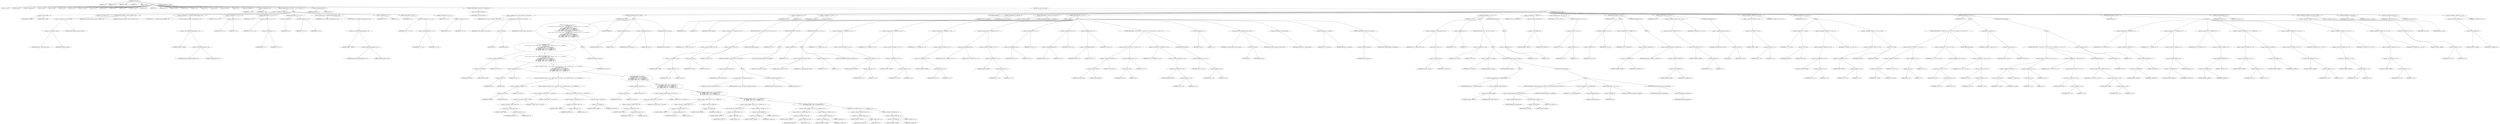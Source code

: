 digraph cache_insert {  
"1000125" [label = "(METHOD,cache_insert)" ]
"1000126" [label = "(PARAM,int a1)" ]
"1000127" [label = "(PARAM,void *cp)" ]
"1000128" [label = "(PARAM,time_t time1)" ]
"1000129" [label = "(PARAM,int a4)" ]
"1000130" [label = "(PARAM,__int16 a5)" ]
"1000131" [label = "(BLOCK,,)" ]
"1000132" [label = "(LOCAL,v7: __int16)" ]
"1000133" [label = "(LOCAL,result: int)" ]
"1000134" [label = "(LOCAL,v11: unsigned int)" ]
"1000135" [label = "(LOCAL,v12: bool)" ]
"1000136" [label = "(LOCAL,v13: bool)" ]
"1000137" [label = "(LOCAL,v14: int)" ]
"1000138" [label = "(LOCAL,v15: int)" ]
"1000139" [label = "(LOCAL,v16: __int16)" ]
"1000140" [label = "(LOCAL,v17: int)" ]
"1000141" [label = "(LOCAL,v18: int)" ]
"1000142" [label = "(LOCAL,v19: int)" ]
"1000143" [label = "(LOCAL,v20: int)" ]
"1000144" [label = "(LOCAL,v21: size_t)" ]
"1000145" [label = "(LOCAL,v22: int)" ]
"1000146" [label = "(LOCAL,v23: int)" ]
"1000147" [label = "(LOCAL,v24: int *)" ]
"1000148" [label = "(LOCAL,v25: char *)" ]
"1000149" [label = "(LOCAL,v26: int)" ]
"1000150" [label = "(LOCAL,v27: int)" ]
"1000151" [label = "(LOCAL,v28: int)" ]
"1000152" [label = "(LOCAL,v29: int)" ]
"1000153" [label = "(LOCAL,v30: _BYTE *)" ]
"1000154" [label = "(LOCAL,v31: int)" ]
"1000155" [label = "(LOCAL,v32: _DWORD [ 4 ])" ]
"1000156" [label = "(<operator>.assignment,v7 = a5)" ]
"1000157" [label = "(IDENTIFIER,v7,v7 = a5)" ]
"1000158" [label = "(IDENTIFIER,a5,v7 = a5)" ]
"1000159" [label = "(CONTROL_STRUCTURE,if ( (a5 & 0x980) != 0 ),if ( (a5 & 0x980) != 0 ))" ]
"1000160" [label = "(<operator>.notEquals,(a5 & 0x980) != 0)" ]
"1000161" [label = "(<operator>.and,a5 & 0x980)" ]
"1000162" [label = "(IDENTIFIER,a5,a5 & 0x980)" ]
"1000163" [label = "(LITERAL,0x980,a5 & 0x980)" ]
"1000164" [label = "(LITERAL,0,(a5 & 0x980) != 0)" ]
"1000165" [label = "(BLOCK,,)" ]
"1000166" [label = "(log_query,log_query((unsigned __int16)a5 | 0x10000, a1, cp))" ]
"1000167" [label = "(<operator>.or,(unsigned __int16)a5 | 0x10000)" ]
"1000168" [label = "(<operator>.cast,(unsigned __int16)a5)" ]
"1000169" [label = "(UNKNOWN,unsigned __int16,unsigned __int16)" ]
"1000170" [label = "(IDENTIFIER,a5,(unsigned __int16)a5)" ]
"1000171" [label = "(LITERAL,0x10000,(unsigned __int16)a5 | 0x10000)" ]
"1000172" [label = "(IDENTIFIER,a1,log_query((unsigned __int16)a5 | 0x10000, a1, cp))" ]
"1000173" [label = "(IDENTIFIER,cp,log_query((unsigned __int16)a5 | 0x10000, a1, cp))" ]
"1000174" [label = "(<operator>.assignment,v11 = *(_DWORD *)(dnsmasq_daemon + 252))" ]
"1000175" [label = "(IDENTIFIER,v11,v11 = *(_DWORD *)(dnsmasq_daemon + 252))" ]
"1000176" [label = "(<operator>.indirection,*(_DWORD *)(dnsmasq_daemon + 252))" ]
"1000177" [label = "(<operator>.cast,(_DWORD *)(dnsmasq_daemon + 252))" ]
"1000178" [label = "(UNKNOWN,_DWORD *,_DWORD *)" ]
"1000179" [label = "(<operator>.addition,dnsmasq_daemon + 252)" ]
"1000180" [label = "(IDENTIFIER,dnsmasq_daemon,dnsmasq_daemon + 252)" ]
"1000181" [label = "(LITERAL,252,dnsmasq_daemon + 252)" ]
"1000182" [label = "(<operator>.assignment,v12 = v11 != 0)" ]
"1000183" [label = "(IDENTIFIER,v12,v12 = v11 != 0)" ]
"1000184" [label = "(<operator>.notEquals,v11 != 0)" ]
"1000185" [label = "(IDENTIFIER,v11,v11 != 0)" ]
"1000186" [label = "(LITERAL,0,v11 != 0)" ]
"1000187" [label = "(CONTROL_STRUCTURE,if ( v11 ),if ( v11 ))" ]
"1000188" [label = "(IDENTIFIER,v11,if ( v11 ))" ]
"1000189" [label = "(<operator>.assignment,v12 = a4 > v11)" ]
"1000190" [label = "(IDENTIFIER,v12,v12 = a4 > v11)" ]
"1000191" [label = "(<operator>.greaterThan,a4 > v11)" ]
"1000192" [label = "(IDENTIFIER,a4,a4 > v11)" ]
"1000193" [label = "(IDENTIFIER,v11,a4 > v11)" ]
"1000194" [label = "(CONTROL_STRUCTURE,if ( !v12 ),if ( !v12 ))" ]
"1000195" [label = "(<operator>.logicalNot,!v12)" ]
"1000196" [label = "(IDENTIFIER,v12,!v12)" ]
"1000197" [label = "(<operator>.assignment,v11 = a4)" ]
"1000198" [label = "(IDENTIFIER,v11,v11 = a4)" ]
"1000199" [label = "(IDENTIFIER,a4,v11 = a4)" ]
"1000200" [label = "(<operator>.assignment,a4 = *(_DWORD *)(dnsmasq_daemon + 248))" ]
"1000201" [label = "(IDENTIFIER,a4,a4 = *(_DWORD *)(dnsmasq_daemon + 248))" ]
"1000202" [label = "(<operator>.indirection,*(_DWORD *)(dnsmasq_daemon + 248))" ]
"1000203" [label = "(<operator>.cast,(_DWORD *)(dnsmasq_daemon + 248))" ]
"1000204" [label = "(UNKNOWN,_DWORD *,_DWORD *)" ]
"1000205" [label = "(<operator>.addition,dnsmasq_daemon + 248)" ]
"1000206" [label = "(IDENTIFIER,dnsmasq_daemon,dnsmasq_daemon + 248)" ]
"1000207" [label = "(LITERAL,248,dnsmasq_daemon + 248)" ]
"1000208" [label = "(<operator>.assignment,v13 = 1)" ]
"1000209" [label = "(IDENTIFIER,v13,v13 = 1)" ]
"1000210" [label = "(LITERAL,1,v13 = 1)" ]
"1000211" [label = "(CONTROL_STRUCTURE,if ( a4 ),if ( a4 ))" ]
"1000212" [label = "(IDENTIFIER,a4,if ( a4 ))" ]
"1000213" [label = "(<operator>.assignment,v13 = v11 >= a4)" ]
"1000214" [label = "(IDENTIFIER,v13,v13 = v11 >= a4)" ]
"1000215" [label = "(<operator>.greaterEqualsThan,v11 >= a4)" ]
"1000216" [label = "(IDENTIFIER,v11,v11 >= a4)" ]
"1000217" [label = "(IDENTIFIER,a4,v11 >= a4)" ]
"1000218" [label = "(CONTROL_STRUCTURE,if ( v13 ),if ( v13 ))" ]
"1000219" [label = "(IDENTIFIER,v13,if ( v13 ))" ]
"1000220" [label = "(<operator>.assignment,a4 = v11)" ]
"1000221" [label = "(IDENTIFIER,a4,a4 = v11)" ]
"1000222" [label = "(IDENTIFIER,v11,a4 = v11)" ]
"1000223" [label = "(<operator>.assignment,result = 0)" ]
"1000224" [label = "(IDENTIFIER,result,result = 0)" ]
"1000225" [label = "(LITERAL,0,result = 0)" ]
"1000226" [label = "(CONTROL_STRUCTURE,if ( !insert_error ),if ( !insert_error ))" ]
"1000227" [label = "(<operator>.logicalNot,!insert_error)" ]
"1000228" [label = "(IDENTIFIER,insert_error,!insert_error)" ]
"1000229" [label = "(BLOCK,,)" ]
"1000230" [label = "(<operator>.assignment,result = cache_scan_free(a1, (int)cp, time1))" ]
"1000231" [label = "(IDENTIFIER,result,result = cache_scan_free(a1, (int)cp, time1))" ]
"1000232" [label = "(cache_scan_free,cache_scan_free(a1, (int)cp, time1))" ]
"1000233" [label = "(IDENTIFIER,a1,cache_scan_free(a1, (int)cp, time1))" ]
"1000234" [label = "(<operator>.cast,(int)cp)" ]
"1000235" [label = "(UNKNOWN,int,int)" ]
"1000236" [label = "(IDENTIFIER,cp,(int)cp)" ]
"1000237" [label = "(IDENTIFIER,time1,cache_scan_free(a1, (int)cp, time1))" ]
"1000238" [label = "(CONTROL_STRUCTURE,if ( result ),if ( result ))" ]
"1000239" [label = "(IDENTIFIER,result,if ( result ))" ]
"1000240" [label = "(BLOCK,,)" ]
"1000241" [label = "(CONTROL_STRUCTURE,if ( (a5 & 0x180) != 0\n        && (a5 & 8) != 0\n        && ((a5 & 0x80) != 0 && (*(_WORD *)(result + 36) & 0x80) != 0 && *(_DWORD *)(result + 12) == *(_DWORD *)cp\n         || (a5 & 0x100) != 0\n         && (*(_WORD *)(result + 36) & 0x100) != 0\n         && *(_DWORD *)(result + 12) == *(_DWORD *)cp\n         && *(_DWORD *)(result + 16) == *((_DWORD *)cp + 1)\n         && *(_DWORD *)(result + 20) == *((_DWORD *)cp + 2)\n         && *(_DWORD *)(result + 24) == *((_DWORD *)cp + 3)) ),if ( (a5 & 0x180) != 0\n        && (a5 & 8) != 0\n        && ((a5 & 0x80) != 0 && (*(_WORD *)(result + 36) & 0x80) != 0 && *(_DWORD *)(result + 12) == *(_DWORD *)cp\n         || (a5 & 0x100) != 0\n         && (*(_WORD *)(result + 36) & 0x100) != 0\n         && *(_DWORD *)(result + 12) == *(_DWORD *)cp\n         && *(_DWORD *)(result + 16) == *((_DWORD *)cp + 1)\n         && *(_DWORD *)(result + 20) == *((_DWORD *)cp + 2)\n         && *(_DWORD *)(result + 24) == *((_DWORD *)cp + 3)) ))" ]
"1000242" [label = "(<operator>.logicalAnd,(a5 & 0x180) != 0\n        && (a5 & 8) != 0\n        && ((a5 & 0x80) != 0 && (*(_WORD *)(result + 36) & 0x80) != 0 && *(_DWORD *)(result + 12) == *(_DWORD *)cp\n         || (a5 & 0x100) != 0\n         && (*(_WORD *)(result + 36) & 0x100) != 0\n         && *(_DWORD *)(result + 12) == *(_DWORD *)cp\n         && *(_DWORD *)(result + 16) == *((_DWORD *)cp + 1)\n         && *(_DWORD *)(result + 20) == *((_DWORD *)cp + 2)\n         && *(_DWORD *)(result + 24) == *((_DWORD *)cp + 3)))" ]
"1000243" [label = "(<operator>.notEquals,(a5 & 0x180) != 0)" ]
"1000244" [label = "(<operator>.and,a5 & 0x180)" ]
"1000245" [label = "(IDENTIFIER,a5,a5 & 0x180)" ]
"1000246" [label = "(LITERAL,0x180,a5 & 0x180)" ]
"1000247" [label = "(LITERAL,0,(a5 & 0x180) != 0)" ]
"1000248" [label = "(<operator>.logicalAnd,(a5 & 8) != 0\n        && ((a5 & 0x80) != 0 && (*(_WORD *)(result + 36) & 0x80) != 0 && *(_DWORD *)(result + 12) == *(_DWORD *)cp\n         || (a5 & 0x100) != 0\n         && (*(_WORD *)(result + 36) & 0x100) != 0\n         && *(_DWORD *)(result + 12) == *(_DWORD *)cp\n         && *(_DWORD *)(result + 16) == *((_DWORD *)cp + 1)\n         && *(_DWORD *)(result + 20) == *((_DWORD *)cp + 2)\n         && *(_DWORD *)(result + 24) == *((_DWORD *)cp + 3)))" ]
"1000249" [label = "(<operator>.notEquals,(a5 & 8) != 0)" ]
"1000250" [label = "(<operator>.and,a5 & 8)" ]
"1000251" [label = "(IDENTIFIER,a5,a5 & 8)" ]
"1000252" [label = "(LITERAL,8,a5 & 8)" ]
"1000253" [label = "(LITERAL,0,(a5 & 8) != 0)" ]
"1000254" [label = "(<operator>.logicalOr,(a5 & 0x80) != 0 && (*(_WORD *)(result + 36) & 0x80) != 0 && *(_DWORD *)(result + 12) == *(_DWORD *)cp\n         || (a5 & 0x100) != 0\n         && (*(_WORD *)(result + 36) & 0x100) != 0\n         && *(_DWORD *)(result + 12) == *(_DWORD *)cp\n         && *(_DWORD *)(result + 16) == *((_DWORD *)cp + 1)\n         && *(_DWORD *)(result + 20) == *((_DWORD *)cp + 2)\n         && *(_DWORD *)(result + 24) == *((_DWORD *)cp + 3))" ]
"1000255" [label = "(<operator>.logicalAnd,(a5 & 0x80) != 0 && (*(_WORD *)(result + 36) & 0x80) != 0 && *(_DWORD *)(result + 12) == *(_DWORD *)cp)" ]
"1000256" [label = "(<operator>.notEquals,(a5 & 0x80) != 0)" ]
"1000257" [label = "(<operator>.and,a5 & 0x80)" ]
"1000258" [label = "(IDENTIFIER,a5,a5 & 0x80)" ]
"1000259" [label = "(LITERAL,0x80,a5 & 0x80)" ]
"1000260" [label = "(LITERAL,0,(a5 & 0x80) != 0)" ]
"1000261" [label = "(<operator>.logicalAnd,(*(_WORD *)(result + 36) & 0x80) != 0 && *(_DWORD *)(result + 12) == *(_DWORD *)cp)" ]
"1000262" [label = "(<operator>.notEquals,(*(_WORD *)(result + 36) & 0x80) != 0)" ]
"1000263" [label = "(<operator>.and,*(_WORD *)(result + 36) & 0x80)" ]
"1000264" [label = "(<operator>.indirection,*(_WORD *)(result + 36))" ]
"1000265" [label = "(<operator>.cast,(_WORD *)(result + 36))" ]
"1000266" [label = "(UNKNOWN,_WORD *,_WORD *)" ]
"1000267" [label = "(<operator>.addition,result + 36)" ]
"1000268" [label = "(IDENTIFIER,result,result + 36)" ]
"1000269" [label = "(LITERAL,36,result + 36)" ]
"1000270" [label = "(LITERAL,0x80,*(_WORD *)(result + 36) & 0x80)" ]
"1000271" [label = "(LITERAL,0,(*(_WORD *)(result + 36) & 0x80) != 0)" ]
"1000272" [label = "(<operator>.equals,*(_DWORD *)(result + 12) == *(_DWORD *)cp)" ]
"1000273" [label = "(<operator>.indirection,*(_DWORD *)(result + 12))" ]
"1000274" [label = "(<operator>.cast,(_DWORD *)(result + 12))" ]
"1000275" [label = "(UNKNOWN,_DWORD *,_DWORD *)" ]
"1000276" [label = "(<operator>.addition,result + 12)" ]
"1000277" [label = "(IDENTIFIER,result,result + 12)" ]
"1000278" [label = "(LITERAL,12,result + 12)" ]
"1000279" [label = "(<operator>.indirection,*(_DWORD *)cp)" ]
"1000280" [label = "(<operator>.cast,(_DWORD *)cp)" ]
"1000281" [label = "(UNKNOWN,_DWORD *,_DWORD *)" ]
"1000282" [label = "(IDENTIFIER,cp,(_DWORD *)cp)" ]
"1000283" [label = "(<operator>.logicalAnd,(a5 & 0x100) != 0\n         && (*(_WORD *)(result + 36) & 0x100) != 0\n         && *(_DWORD *)(result + 12) == *(_DWORD *)cp\n         && *(_DWORD *)(result + 16) == *((_DWORD *)cp + 1)\n         && *(_DWORD *)(result + 20) == *((_DWORD *)cp + 2)\n         && *(_DWORD *)(result + 24) == *((_DWORD *)cp + 3))" ]
"1000284" [label = "(<operator>.notEquals,(a5 & 0x100) != 0)" ]
"1000285" [label = "(<operator>.and,a5 & 0x100)" ]
"1000286" [label = "(IDENTIFIER,a5,a5 & 0x100)" ]
"1000287" [label = "(LITERAL,0x100,a5 & 0x100)" ]
"1000288" [label = "(LITERAL,0,(a5 & 0x100) != 0)" ]
"1000289" [label = "(<operator>.logicalAnd,(*(_WORD *)(result + 36) & 0x100) != 0\n         && *(_DWORD *)(result + 12) == *(_DWORD *)cp\n         && *(_DWORD *)(result + 16) == *((_DWORD *)cp + 1)\n         && *(_DWORD *)(result + 20) == *((_DWORD *)cp + 2)\n         && *(_DWORD *)(result + 24) == *((_DWORD *)cp + 3))" ]
"1000290" [label = "(<operator>.notEquals,(*(_WORD *)(result + 36) & 0x100) != 0)" ]
"1000291" [label = "(<operator>.and,*(_WORD *)(result + 36) & 0x100)" ]
"1000292" [label = "(<operator>.indirection,*(_WORD *)(result + 36))" ]
"1000293" [label = "(<operator>.cast,(_WORD *)(result + 36))" ]
"1000294" [label = "(UNKNOWN,_WORD *,_WORD *)" ]
"1000295" [label = "(<operator>.addition,result + 36)" ]
"1000296" [label = "(IDENTIFIER,result,result + 36)" ]
"1000297" [label = "(LITERAL,36,result + 36)" ]
"1000298" [label = "(LITERAL,0x100,*(_WORD *)(result + 36) & 0x100)" ]
"1000299" [label = "(LITERAL,0,(*(_WORD *)(result + 36) & 0x100) != 0)" ]
"1000300" [label = "(<operator>.logicalAnd,*(_DWORD *)(result + 12) == *(_DWORD *)cp\n         && *(_DWORD *)(result + 16) == *((_DWORD *)cp + 1)\n         && *(_DWORD *)(result + 20) == *((_DWORD *)cp + 2)\n         && *(_DWORD *)(result + 24) == *((_DWORD *)cp + 3))" ]
"1000301" [label = "(<operator>.equals,*(_DWORD *)(result + 12) == *(_DWORD *)cp)" ]
"1000302" [label = "(<operator>.indirection,*(_DWORD *)(result + 12))" ]
"1000303" [label = "(<operator>.cast,(_DWORD *)(result + 12))" ]
"1000304" [label = "(UNKNOWN,_DWORD *,_DWORD *)" ]
"1000305" [label = "(<operator>.addition,result + 12)" ]
"1000306" [label = "(IDENTIFIER,result,result + 12)" ]
"1000307" [label = "(LITERAL,12,result + 12)" ]
"1000308" [label = "(<operator>.indirection,*(_DWORD *)cp)" ]
"1000309" [label = "(<operator>.cast,(_DWORD *)cp)" ]
"1000310" [label = "(UNKNOWN,_DWORD *,_DWORD *)" ]
"1000311" [label = "(IDENTIFIER,cp,(_DWORD *)cp)" ]
"1000312" [label = "(<operator>.logicalAnd,*(_DWORD *)(result + 16) == *((_DWORD *)cp + 1)\n         && *(_DWORD *)(result + 20) == *((_DWORD *)cp + 2)\n         && *(_DWORD *)(result + 24) == *((_DWORD *)cp + 3))" ]
"1000313" [label = "(<operator>.equals,*(_DWORD *)(result + 16) == *((_DWORD *)cp + 1))" ]
"1000314" [label = "(<operator>.indirection,*(_DWORD *)(result + 16))" ]
"1000315" [label = "(<operator>.cast,(_DWORD *)(result + 16))" ]
"1000316" [label = "(UNKNOWN,_DWORD *,_DWORD *)" ]
"1000317" [label = "(<operator>.addition,result + 16)" ]
"1000318" [label = "(IDENTIFIER,result,result + 16)" ]
"1000319" [label = "(LITERAL,16,result + 16)" ]
"1000320" [label = "(<operator>.indirection,*((_DWORD *)cp + 1))" ]
"1000321" [label = "(<operator>.addition,(_DWORD *)cp + 1)" ]
"1000322" [label = "(<operator>.cast,(_DWORD *)cp)" ]
"1000323" [label = "(UNKNOWN,_DWORD *,_DWORD *)" ]
"1000324" [label = "(IDENTIFIER,cp,(_DWORD *)cp)" ]
"1000325" [label = "(LITERAL,1,(_DWORD *)cp + 1)" ]
"1000326" [label = "(<operator>.logicalAnd,*(_DWORD *)(result + 20) == *((_DWORD *)cp + 2)\n         && *(_DWORD *)(result + 24) == *((_DWORD *)cp + 3))" ]
"1000327" [label = "(<operator>.equals,*(_DWORD *)(result + 20) == *((_DWORD *)cp + 2))" ]
"1000328" [label = "(<operator>.indirection,*(_DWORD *)(result + 20))" ]
"1000329" [label = "(<operator>.cast,(_DWORD *)(result + 20))" ]
"1000330" [label = "(UNKNOWN,_DWORD *,_DWORD *)" ]
"1000331" [label = "(<operator>.addition,result + 20)" ]
"1000332" [label = "(IDENTIFIER,result,result + 20)" ]
"1000333" [label = "(LITERAL,20,result + 20)" ]
"1000334" [label = "(<operator>.indirection,*((_DWORD *)cp + 2))" ]
"1000335" [label = "(<operator>.addition,(_DWORD *)cp + 2)" ]
"1000336" [label = "(<operator>.cast,(_DWORD *)cp)" ]
"1000337" [label = "(UNKNOWN,_DWORD *,_DWORD *)" ]
"1000338" [label = "(IDENTIFIER,cp,(_DWORD *)cp)" ]
"1000339" [label = "(LITERAL,2,(_DWORD *)cp + 2)" ]
"1000340" [label = "(<operator>.equals,*(_DWORD *)(result + 24) == *((_DWORD *)cp + 3))" ]
"1000341" [label = "(<operator>.indirection,*(_DWORD *)(result + 24))" ]
"1000342" [label = "(<operator>.cast,(_DWORD *)(result + 24))" ]
"1000343" [label = "(UNKNOWN,_DWORD *,_DWORD *)" ]
"1000344" [label = "(<operator>.addition,result + 24)" ]
"1000345" [label = "(IDENTIFIER,result,result + 24)" ]
"1000346" [label = "(LITERAL,24,result + 24)" ]
"1000347" [label = "(<operator>.indirection,*((_DWORD *)cp + 3))" ]
"1000348" [label = "(<operator>.addition,(_DWORD *)cp + 3)" ]
"1000349" [label = "(<operator>.cast,(_DWORD *)cp)" ]
"1000350" [label = "(UNKNOWN,_DWORD *,_DWORD *)" ]
"1000351" [label = "(IDENTIFIER,cp,(_DWORD *)cp)" ]
"1000352" [label = "(LITERAL,3,(_DWORD *)cp + 3)" ]
"1000353" [label = "(BLOCK,,)" ]
"1000354" [label = "(RETURN,return result;,return result;)" ]
"1000355" [label = "(IDENTIFIER,result,return result;)" ]
"1000356" [label = "(JUMP_TARGET,LABEL_12)" ]
"1000357" [label = "(<operator>.assignment,result = 0)" ]
"1000358" [label = "(IDENTIFIER,result,result = 0)" ]
"1000359" [label = "(LITERAL,0,result = 0)" ]
"1000360" [label = "(<operator>.assignment,insert_error = 1)" ]
"1000361" [label = "(IDENTIFIER,insert_error,insert_error = 1)" ]
"1000362" [label = "(LITERAL,1,insert_error = 1)" ]
"1000363" [label = "(RETURN,return result;,return result;)" ]
"1000364" [label = "(IDENTIFIER,result,return result;)" ]
"1000365" [label = "(<operator>.assignment,v14 = 0)" ]
"1000366" [label = "(IDENTIFIER,v14,v14 = 0)" ]
"1000367" [label = "(LITERAL,0,v14 = 0)" ]
"1000368" [label = "(<operator>.assignment,v31 = a5 & 4)" ]
"1000369" [label = "(IDENTIFIER,v31,v31 = a5 & 4)" ]
"1000370" [label = "(<operator>.and,a5 & 4)" ]
"1000371" [label = "(IDENTIFIER,a5,a5 & 4)" ]
"1000372" [label = "(LITERAL,4,a5 & 4)" ]
"1000373" [label = "(JUMP_TARGET,LABEL_24)" ]
"1000374" [label = "(<operator>.assignment,v15 = cache_tail)" ]
"1000375" [label = "(IDENTIFIER,v15,v15 = cache_tail)" ]
"1000376" [label = "(IDENTIFIER,cache_tail,v15 = cache_tail)" ]
"1000377" [label = "(CONTROL_STRUCTURE,if ( !cache_tail ),if ( !cache_tail ))" ]
"1000378" [label = "(<operator>.logicalNot,!cache_tail)" ]
"1000379" [label = "(IDENTIFIER,cache_tail,!cache_tail)" ]
"1000380" [label = "(CONTROL_STRUCTURE,goto LABEL_12;,goto LABEL_12;)" ]
"1000381" [label = "(CONTROL_STRUCTURE,while ( 1 ),while ( 1 ))" ]
"1000382" [label = "(LITERAL,1,while ( 1 ))" ]
"1000383" [label = "(BLOCK,,)" ]
"1000384" [label = "(<operator>.assignment,v16 = *(_WORD *)(v15 + 36))" ]
"1000385" [label = "(IDENTIFIER,v16,v16 = *(_WORD *)(v15 + 36))" ]
"1000386" [label = "(<operator>.indirection,*(_WORD *)(v15 + 36))" ]
"1000387" [label = "(<operator>.cast,(_WORD *)(v15 + 36))" ]
"1000388" [label = "(UNKNOWN,_WORD *,_WORD *)" ]
"1000389" [label = "(<operator>.addition,v15 + 36)" ]
"1000390" [label = "(IDENTIFIER,v15,v15 + 36)" ]
"1000391" [label = "(LITERAL,36,v15 + 36)" ]
"1000392" [label = "(CONTROL_STRUCTURE,if ( (v16 & 0xC) == 0 ),if ( (v16 & 0xC) == 0 ))" ]
"1000393" [label = "(<operator>.equals,(v16 & 0xC) == 0)" ]
"1000394" [label = "(<operator>.and,v16 & 0xC)" ]
"1000395" [label = "(IDENTIFIER,v16,v16 & 0xC)" ]
"1000396" [label = "(LITERAL,0xC,v16 & 0xC)" ]
"1000397" [label = "(LITERAL,0,(v16 & 0xC) == 0)" ]
"1000398" [label = "(CONTROL_STRUCTURE,break;,break;)" ]
"1000399" [label = "(CONTROL_STRUCTURE,if ( v14 ),if ( v14 ))" ]
"1000400" [label = "(IDENTIFIER,v14,if ( v14 ))" ]
"1000401" [label = "(BLOCK,,)" ]
"1000402" [label = "(CONTROL_STRUCTURE,if ( !warned_11054 ),if ( !warned_11054 ))" ]
"1000403" [label = "(<operator>.logicalNot,!warned_11054)" ]
"1000404" [label = "(IDENTIFIER,warned_11054,!warned_11054)" ]
"1000405" [label = "(BLOCK,,)" ]
"1000406" [label = "(my_syslog,my_syslog(3, \"Internal error in cache.\"))" ]
"1000407" [label = "(LITERAL,3,my_syslog(3, \"Internal error in cache.\"))" ]
"1000408" [label = "(LITERAL,\"Internal error in cache.\",my_syslog(3, \"Internal error in cache.\"))" ]
"1000409" [label = "(<operator>.assignment,warned_11054 = 1)" ]
"1000410" [label = "(IDENTIFIER,warned_11054,warned_11054 = 1)" ]
"1000411" [label = "(LITERAL,1,warned_11054 = 1)" ]
"1000412" [label = "(CONTROL_STRUCTURE,goto LABEL_12;,goto LABEL_12;)" ]
"1000413" [label = "(CONTROL_STRUCTURE,if ( !v31 ),if ( !v31 ))" ]
"1000414" [label = "(<operator>.logicalNot,!v31)" ]
"1000415" [label = "(IDENTIFIER,v31,!v31)" ]
"1000416" [label = "(BLOCK,,)" ]
"1000417" [label = "(cache_scan_free,cache_scan_free(0, 0, time1))" ]
"1000418" [label = "(LITERAL,0,cache_scan_free(0, 0, time1))" ]
"1000419" [label = "(LITERAL,0,cache_scan_free(0, 0, time1))" ]
"1000420" [label = "(IDENTIFIER,time1,cache_scan_free(0, 0, time1))" ]
"1000421" [label = "(<operator>.assignment,v31 = 1)" ]
"1000422" [label = "(IDENTIFIER,v31,v31 = 1)" ]
"1000423" [label = "(LITERAL,1,v31 = 1)" ]
"1000424" [label = "(CONTROL_STRUCTURE,goto LABEL_24;,goto LABEL_24;)" ]
"1000425" [label = "(<operator>.assignment,v17 = *(_DWORD *)(v15 + 16))" ]
"1000426" [label = "(IDENTIFIER,v17,v17 = *(_DWORD *)(v15 + 16))" ]
"1000427" [label = "(<operator>.indirection,*(_DWORD *)(v15 + 16))" ]
"1000428" [label = "(<operator>.cast,(_DWORD *)(v15 + 16))" ]
"1000429" [label = "(UNKNOWN,_DWORD *,_DWORD *)" ]
"1000430" [label = "(<operator>.addition,v15 + 16)" ]
"1000431" [label = "(IDENTIFIER,v15,v15 + 16)" ]
"1000432" [label = "(LITERAL,16,v15 + 16)" ]
"1000433" [label = "(<operator>.assignment,v18 = *(_DWORD *)(v15 + 20))" ]
"1000434" [label = "(IDENTIFIER,v18,v18 = *(_DWORD *)(v15 + 20))" ]
"1000435" [label = "(<operator>.indirection,*(_DWORD *)(v15 + 20))" ]
"1000436" [label = "(<operator>.cast,(_DWORD *)(v15 + 20))" ]
"1000437" [label = "(UNKNOWN,_DWORD *,_DWORD *)" ]
"1000438" [label = "(<operator>.addition,v15 + 20)" ]
"1000439" [label = "(IDENTIFIER,v15,v15 + 20)" ]
"1000440" [label = "(LITERAL,20,v15 + 20)" ]
"1000441" [label = "(<operator>.assignment,v19 = *(_DWORD *)(v15 + 24))" ]
"1000442" [label = "(IDENTIFIER,v19,v19 = *(_DWORD *)(v15 + 24))" ]
"1000443" [label = "(<operator>.indirection,*(_DWORD *)(v15 + 24))" ]
"1000444" [label = "(<operator>.cast,(_DWORD *)(v15 + 24))" ]
"1000445" [label = "(UNKNOWN,_DWORD *,_DWORD *)" ]
"1000446" [label = "(<operator>.addition,v15 + 24)" ]
"1000447" [label = "(IDENTIFIER,v15,v15 + 24)" ]
"1000448" [label = "(LITERAL,24,v15 + 24)" ]
"1000449" [label = "(<operator>.assignment,v32[0] = *(_DWORD *)(v15 + 12))" ]
"1000450" [label = "(<operator>.indirectIndexAccess,v32[0])" ]
"1000451" [label = "(IDENTIFIER,v32,v32[0] = *(_DWORD *)(v15 + 12))" ]
"1000452" [label = "(LITERAL,0,v32[0] = *(_DWORD *)(v15 + 12))" ]
"1000453" [label = "(<operator>.indirection,*(_DWORD *)(v15 + 12))" ]
"1000454" [label = "(<operator>.cast,(_DWORD *)(v15 + 12))" ]
"1000455" [label = "(UNKNOWN,_DWORD *,_DWORD *)" ]
"1000456" [label = "(<operator>.addition,v15 + 12)" ]
"1000457" [label = "(IDENTIFIER,v15,v15 + 12)" ]
"1000458" [label = "(LITERAL,12,v15 + 12)" ]
"1000459" [label = "(<operator>.assignment,v32[1] = v17)" ]
"1000460" [label = "(<operator>.indirectIndexAccess,v32[1])" ]
"1000461" [label = "(IDENTIFIER,v32,v32[1] = v17)" ]
"1000462" [label = "(LITERAL,1,v32[1] = v17)" ]
"1000463" [label = "(IDENTIFIER,v17,v32[1] = v17)" ]
"1000464" [label = "(<operator>.assignment,v32[2] = v18)" ]
"1000465" [label = "(<operator>.indirectIndexAccess,v32[2])" ]
"1000466" [label = "(IDENTIFIER,v32,v32[2] = v18)" ]
"1000467" [label = "(LITERAL,2,v32[2] = v18)" ]
"1000468" [label = "(IDENTIFIER,v18,v32[2] = v18)" ]
"1000469" [label = "(<operator>.assignment,v32[3] = v19)" ]
"1000470" [label = "(<operator>.indirectIndexAccess,v32[3])" ]
"1000471" [label = "(IDENTIFIER,v32,v32[3] = v19)" ]
"1000472" [label = "(LITERAL,3,v32[3] = v19)" ]
"1000473" [label = "(IDENTIFIER,v19,v32[3] = v19)" ]
"1000474" [label = "(CONTROL_STRUCTURE,if ( (v16 & 0x200) != 0 || (v16 & 2) != 0 ),if ( (v16 & 0x200) != 0 || (v16 & 2) != 0 ))" ]
"1000475" [label = "(<operator>.logicalOr,(v16 & 0x200) != 0 || (v16 & 2) != 0)" ]
"1000476" [label = "(<operator>.notEquals,(v16 & 0x200) != 0)" ]
"1000477" [label = "(<operator>.and,v16 & 0x200)" ]
"1000478" [label = "(IDENTIFIER,v16,v16 & 0x200)" ]
"1000479" [label = "(LITERAL,0x200,v16 & 0x200)" ]
"1000480" [label = "(LITERAL,0,(v16 & 0x200) != 0)" ]
"1000481" [label = "(<operator>.notEquals,(v16 & 2) != 0)" ]
"1000482" [label = "(<operator>.and,v16 & 2)" ]
"1000483" [label = "(IDENTIFIER,v16,v16 & 2)" ]
"1000484" [label = "(LITERAL,2,v16 & 2)" ]
"1000485" [label = "(LITERAL,0,(v16 & 2) != 0)" ]
"1000486" [label = "(<operator>.assignment,v20 = *(_DWORD *)(v15 + 40))" ]
"1000487" [label = "(IDENTIFIER,v20,v20 = *(_DWORD *)(v15 + 40))" ]
"1000488" [label = "(<operator>.indirection,*(_DWORD *)(v15 + 40))" ]
"1000489" [label = "(<operator>.cast,(_DWORD *)(v15 + 40))" ]
"1000490" [label = "(UNKNOWN,_DWORD *,_DWORD *)" ]
"1000491" [label = "(<operator>.addition,v15 + 40)" ]
"1000492" [label = "(IDENTIFIER,v15,v15 + 40)" ]
"1000493" [label = "(LITERAL,40,v15 + 40)" ]
"1000494" [label = "(CONTROL_STRUCTURE,else,else)" ]
"1000495" [label = "(<operator>.assignment,v20 = v15 + 40)" ]
"1000496" [label = "(IDENTIFIER,v20,v20 = v15 + 40)" ]
"1000497" [label = "(<operator>.addition,v15 + 40)" ]
"1000498" [label = "(IDENTIFIER,v15,v15 + 40)" ]
"1000499" [label = "(LITERAL,40,v15 + 40)" ]
"1000500" [label = "(<operator>.assignment,v14 = 1)" ]
"1000501" [label = "(IDENTIFIER,v14,v14 = 1)" ]
"1000502" [label = "(LITERAL,1,v14 = 1)" ]
"1000503" [label = "(cache_scan_free,cache_scan_free(v20, (int)v32, time1))" ]
"1000504" [label = "(IDENTIFIER,v20,cache_scan_free(v20, (int)v32, time1))" ]
"1000505" [label = "(<operator>.cast,(int)v32)" ]
"1000506" [label = "(UNKNOWN,int,int)" ]
"1000507" [label = "(IDENTIFIER,v32,(int)v32)" ]
"1000508" [label = "(IDENTIFIER,time1,cache_scan_free(v20, (int)v32, time1))" ]
"1000509" [label = "(<operator>.preIncrement,++cache_live_freed)" ]
"1000510" [label = "(IDENTIFIER,cache_live_freed,++cache_live_freed)" ]
"1000511" [label = "(<operator>.assignment,v15 = cache_tail)" ]
"1000512" [label = "(IDENTIFIER,v15,v15 = cache_tail)" ]
"1000513" [label = "(IDENTIFIER,cache_tail,v15 = cache_tail)" ]
"1000514" [label = "(CONTROL_STRUCTURE,if ( !cache_tail ),if ( !cache_tail ))" ]
"1000515" [label = "(<operator>.logicalNot,!cache_tail)" ]
"1000516" [label = "(IDENTIFIER,cache_tail,!cache_tail)" ]
"1000517" [label = "(CONTROL_STRUCTURE,goto LABEL_12;,goto LABEL_12;)" ]
"1000518" [label = "(CONTROL_STRUCTURE,if ( a1 ),if ( a1 ))" ]
"1000519" [label = "(IDENTIFIER,a1,if ( a1 ))" ]
"1000520" [label = "(BLOCK,,)" ]
"1000521" [label = "(<operator>.assignment,v21 = strlen((const char *)a1))" ]
"1000522" [label = "(IDENTIFIER,v21,v21 = strlen((const char *)a1))" ]
"1000523" [label = "(strlen,strlen((const char *)a1))" ]
"1000524" [label = "(<operator>.cast,(const char *)a1)" ]
"1000525" [label = "(UNKNOWN,const char *,const char *)" ]
"1000526" [label = "(IDENTIFIER,a1,(const char *)a1)" ]
"1000527" [label = "(<operator>.assignment,v22 = 0)" ]
"1000528" [label = "(IDENTIFIER,v22,v22 = 0)" ]
"1000529" [label = "(LITERAL,0,v22 = 0)" ]
"1000530" [label = "(CONTROL_STRUCTURE,if ( v21 > 0x31 ),if ( v21 > 0x31 ))" ]
"1000531" [label = "(<operator>.greaterThan,v21 > 0x31)" ]
"1000532" [label = "(IDENTIFIER,v21,v21 > 0x31)" ]
"1000533" [label = "(LITERAL,0x31,v21 > 0x31)" ]
"1000534" [label = "(BLOCK,,)" ]
"1000535" [label = "(<operator>.assignment,v22 = big_free)" ]
"1000536" [label = "(IDENTIFIER,v22,v22 = big_free)" ]
"1000537" [label = "(IDENTIFIER,big_free,v22 = big_free)" ]
"1000538" [label = "(CONTROL_STRUCTURE,if ( big_free ),if ( big_free ))" ]
"1000539" [label = "(IDENTIFIER,big_free,if ( big_free ))" ]
"1000540" [label = "(BLOCK,,)" ]
"1000541" [label = "(<operator>.assignment,big_free = *(_DWORD *)big_free)" ]
"1000542" [label = "(IDENTIFIER,big_free,big_free = *(_DWORD *)big_free)" ]
"1000543" [label = "(<operator>.indirection,*(_DWORD *)big_free)" ]
"1000544" [label = "(<operator>.cast,(_DWORD *)big_free)" ]
"1000545" [label = "(UNKNOWN,_DWORD *,_DWORD *)" ]
"1000546" [label = "(IDENTIFIER,big_free,(_DWORD *)big_free)" ]
"1000547" [label = "(CONTROL_STRUCTURE,else,else)" ]
"1000548" [label = "(BLOCK,,)" ]
"1000549" [label = "(CONTROL_STRUCTURE,if ( !bignames_left && (a5 & 0x5000) == 0 ),if ( !bignames_left && (a5 & 0x5000) == 0 ))" ]
"1000550" [label = "(<operator>.logicalAnd,!bignames_left && (a5 & 0x5000) == 0)" ]
"1000551" [label = "(<operator>.logicalNot,!bignames_left)" ]
"1000552" [label = "(IDENTIFIER,bignames_left,!bignames_left)" ]
"1000553" [label = "(<operator>.equals,(a5 & 0x5000) == 0)" ]
"1000554" [label = "(<operator>.and,a5 & 0x5000)" ]
"1000555" [label = "(IDENTIFIER,a5,a5 & 0x5000)" ]
"1000556" [label = "(LITERAL,0x5000,a5 & 0x5000)" ]
"1000557" [label = "(LITERAL,0,(a5 & 0x5000) == 0)" ]
"1000558" [label = "(CONTROL_STRUCTURE,goto LABEL_12;,goto LABEL_12;)" ]
"1000559" [label = "(<operator>.assignment,v22 = whine_malloc(1028))" ]
"1000560" [label = "(IDENTIFIER,v22,v22 = whine_malloc(1028))" ]
"1000561" [label = "(whine_malloc,whine_malloc(1028))" ]
"1000562" [label = "(LITERAL,1028,whine_malloc(1028))" ]
"1000563" [label = "(CONTROL_STRUCTURE,if ( !v22 ),if ( !v22 ))" ]
"1000564" [label = "(<operator>.logicalNot,!v22)" ]
"1000565" [label = "(IDENTIFIER,v22,!v22)" ]
"1000566" [label = "(CONTROL_STRUCTURE,goto LABEL_12;,goto LABEL_12;)" ]
"1000567" [label = "(CONTROL_STRUCTURE,if ( bignames_left ),if ( bignames_left ))" ]
"1000568" [label = "(IDENTIFIER,bignames_left,if ( bignames_left ))" ]
"1000569" [label = "(<operator>.preDecrement,--bignames_left)" ]
"1000570" [label = "(IDENTIFIER,bignames_left,--bignames_left)" ]
"1000571" [label = "(CONTROL_STRUCTURE,else,else)" ]
"1000572" [label = "(BLOCK,,)" ]
"1000573" [label = "(<operator>.assignment,v22 = 0)" ]
"1000574" [label = "(IDENTIFIER,v22,v22 = 0)" ]
"1000575" [label = "(LITERAL,0,v22 = 0)" ]
"1000576" [label = "(<operator>.assignment,v23 = *(_DWORD *)v15)" ]
"1000577" [label = "(IDENTIFIER,v23,v23 = *(_DWORD *)v15)" ]
"1000578" [label = "(<operator>.indirection,*(_DWORD *)v15)" ]
"1000579" [label = "(<operator>.cast,(_DWORD *)v15)" ]
"1000580" [label = "(UNKNOWN,_DWORD *,_DWORD *)" ]
"1000581" [label = "(IDENTIFIER,v15,(_DWORD *)v15)" ]
"1000582" [label = "(<operator>.assignment,v24 = *(int **)(v15 + 4))" ]
"1000583" [label = "(IDENTIFIER,v24,v24 = *(int **)(v15 + 4))" ]
"1000584" [label = "(<operator>.indirection,*(int **)(v15 + 4))" ]
"1000585" [label = "(<operator>.cast,(int **)(v15 + 4))" ]
"1000586" [label = "(UNKNOWN,int **,int **)" ]
"1000587" [label = "(<operator>.addition,v15 + 4)" ]
"1000588" [label = "(IDENTIFIER,v15,v15 + 4)" ]
"1000589" [label = "(LITERAL,4,v15 + 4)" ]
"1000590" [label = "(CONTROL_STRUCTURE,if ( v24 ),if ( v24 ))" ]
"1000591" [label = "(IDENTIFIER,v24,if ( v24 ))" ]
"1000592" [label = "(BLOCK,,)" ]
"1000593" [label = "(<operator>.assignment,*v24 = v23)" ]
"1000594" [label = "(<operator>.indirection,*v24)" ]
"1000595" [label = "(IDENTIFIER,v24,*v24 = v23)" ]
"1000596" [label = "(IDENTIFIER,v23,*v24 = v23)" ]
"1000597" [label = "(<operator>.assignment,v23 = *(_DWORD *)v15)" ]
"1000598" [label = "(IDENTIFIER,v23,v23 = *(_DWORD *)v15)" ]
"1000599" [label = "(<operator>.indirection,*(_DWORD *)v15)" ]
"1000600" [label = "(<operator>.cast,(_DWORD *)v15)" ]
"1000601" [label = "(UNKNOWN,_DWORD *,_DWORD *)" ]
"1000602" [label = "(IDENTIFIER,v15,(_DWORD *)v15)" ]
"1000603" [label = "(CONTROL_STRUCTURE,else,else)" ]
"1000604" [label = "(BLOCK,,)" ]
"1000605" [label = "(<operator>.assignment,cache_head = *(_DWORD *)v15)" ]
"1000606" [label = "(IDENTIFIER,cache_head,cache_head = *(_DWORD *)v15)" ]
"1000607" [label = "(<operator>.indirection,*(_DWORD *)v15)" ]
"1000608" [label = "(<operator>.cast,(_DWORD *)v15)" ]
"1000609" [label = "(UNKNOWN,_DWORD *,_DWORD *)" ]
"1000610" [label = "(IDENTIFIER,v15,(_DWORD *)v15)" ]
"1000611" [label = "(CONTROL_STRUCTURE,if ( v23 ),if ( v23 ))" ]
"1000612" [label = "(IDENTIFIER,v23,if ( v23 ))" ]
"1000613" [label = "(<operator>.assignment,*(_DWORD *)(v23 + 4) = v24)" ]
"1000614" [label = "(<operator>.indirection,*(_DWORD *)(v23 + 4))" ]
"1000615" [label = "(<operator>.cast,(_DWORD *)(v23 + 4))" ]
"1000616" [label = "(UNKNOWN,_DWORD *,_DWORD *)" ]
"1000617" [label = "(<operator>.addition,v23 + 4)" ]
"1000618" [label = "(IDENTIFIER,v23,v23 + 4)" ]
"1000619" [label = "(LITERAL,4,v23 + 4)" ]
"1000620" [label = "(IDENTIFIER,v24,*(_DWORD *)(v23 + 4) = v24)" ]
"1000621" [label = "(CONTROL_STRUCTURE,else,else)" ]
"1000622" [label = "(<operator>.assignment,cache_tail = (int)v24)" ]
"1000623" [label = "(IDENTIFIER,cache_tail,cache_tail = (int)v24)" ]
"1000624" [label = "(<operator>.cast,(int)v24)" ]
"1000625" [label = "(UNKNOWN,int,int)" ]
"1000626" [label = "(IDENTIFIER,v24,(int)v24)" ]
"1000627" [label = "(<operator>.assignment,*(_WORD *)(v15 + 36) = a5)" ]
"1000628" [label = "(<operator>.indirection,*(_WORD *)(v15 + 36))" ]
"1000629" [label = "(<operator>.cast,(_WORD *)(v15 + 36))" ]
"1000630" [label = "(UNKNOWN,_WORD *,_WORD *)" ]
"1000631" [label = "(<operator>.addition,v15 + 36)" ]
"1000632" [label = "(IDENTIFIER,v15,v15 + 36)" ]
"1000633" [label = "(LITERAL,36,v15 + 36)" ]
"1000634" [label = "(IDENTIFIER,a5,*(_WORD *)(v15 + 36) = a5)" ]
"1000635" [label = "(CONTROL_STRUCTURE,if ( v22 ),if ( v22 ))" ]
"1000636" [label = "(IDENTIFIER,v22,if ( v22 ))" ]
"1000637" [label = "(BLOCK,,)" ]
"1000638" [label = "(<operator>.assignment,v7 = a5 | 0x200)" ]
"1000639" [label = "(IDENTIFIER,v7,v7 = a5 | 0x200)" ]
"1000640" [label = "(<operator>.or,a5 | 0x200)" ]
"1000641" [label = "(IDENTIFIER,a5,a5 | 0x200)" ]
"1000642" [label = "(LITERAL,0x200,a5 | 0x200)" ]
"1000643" [label = "(<operator>.assignment,*(_DWORD *)(v15 + 40) = v22)" ]
"1000644" [label = "(<operator>.indirection,*(_DWORD *)(v15 + 40))" ]
"1000645" [label = "(<operator>.cast,(_DWORD *)(v15 + 40))" ]
"1000646" [label = "(UNKNOWN,_DWORD *,_DWORD *)" ]
"1000647" [label = "(<operator>.addition,v15 + 40)" ]
"1000648" [label = "(IDENTIFIER,v15,v15 + 40)" ]
"1000649" [label = "(LITERAL,40,v15 + 40)" ]
"1000650" [label = "(IDENTIFIER,v22,*(_DWORD *)(v15 + 40) = v22)" ]
"1000651" [label = "(<operator>.assignment,*(_WORD *)(v15 + 36) = a5 | 0x200)" ]
"1000652" [label = "(<operator>.indirection,*(_WORD *)(v15 + 36))" ]
"1000653" [label = "(<operator>.cast,(_WORD *)(v15 + 36))" ]
"1000654" [label = "(UNKNOWN,_WORD *,_WORD *)" ]
"1000655" [label = "(<operator>.addition,v15 + 36)" ]
"1000656" [label = "(IDENTIFIER,v15,v15 + 36)" ]
"1000657" [label = "(LITERAL,36,v15 + 36)" ]
"1000658" [label = "(<operator>.or,a5 | 0x200)" ]
"1000659" [label = "(IDENTIFIER,a5,a5 | 0x200)" ]
"1000660" [label = "(LITERAL,0x200,a5 | 0x200)" ]
"1000661" [label = "(CONTROL_STRUCTURE,if ( a1 ),if ( a1 ))" ]
"1000662" [label = "(IDENTIFIER,a1,if ( a1 ))" ]
"1000663" [label = "(BLOCK,,)" ]
"1000664" [label = "(CONTROL_STRUCTURE,if ( (v7 & 0x200) != 0 || (v7 & 2) != 0 ),if ( (v7 & 0x200) != 0 || (v7 & 2) != 0 ))" ]
"1000665" [label = "(<operator>.logicalOr,(v7 & 0x200) != 0 || (v7 & 2) != 0)" ]
"1000666" [label = "(<operator>.notEquals,(v7 & 0x200) != 0)" ]
"1000667" [label = "(<operator>.and,v7 & 0x200)" ]
"1000668" [label = "(IDENTIFIER,v7,v7 & 0x200)" ]
"1000669" [label = "(LITERAL,0x200,v7 & 0x200)" ]
"1000670" [label = "(LITERAL,0,(v7 & 0x200) != 0)" ]
"1000671" [label = "(<operator>.notEquals,(v7 & 2) != 0)" ]
"1000672" [label = "(<operator>.and,v7 & 2)" ]
"1000673" [label = "(IDENTIFIER,v7,v7 & 2)" ]
"1000674" [label = "(LITERAL,2,v7 & 2)" ]
"1000675" [label = "(LITERAL,0,(v7 & 2) != 0)" ]
"1000676" [label = "(<operator>.assignment,v25 = *(char **)(v15 + 40))" ]
"1000677" [label = "(IDENTIFIER,v25,v25 = *(char **)(v15 + 40))" ]
"1000678" [label = "(<operator>.indirection,*(char **)(v15 + 40))" ]
"1000679" [label = "(<operator>.cast,(char **)(v15 + 40))" ]
"1000680" [label = "(UNKNOWN,char **,char **)" ]
"1000681" [label = "(<operator>.addition,v15 + 40)" ]
"1000682" [label = "(IDENTIFIER,v15,v15 + 40)" ]
"1000683" [label = "(LITERAL,40,v15 + 40)" ]
"1000684" [label = "(CONTROL_STRUCTURE,else,else)" ]
"1000685" [label = "(<operator>.assignment,v25 = (char *)(v15 + 40))" ]
"1000686" [label = "(IDENTIFIER,v25,v25 = (char *)(v15 + 40))" ]
"1000687" [label = "(<operator>.cast,(char *)(v15 + 40))" ]
"1000688" [label = "(UNKNOWN,char *,char *)" ]
"1000689" [label = "(<operator>.addition,v15 + 40)" ]
"1000690" [label = "(IDENTIFIER,v15,v15 + 40)" ]
"1000691" [label = "(LITERAL,40,v15 + 40)" ]
"1000692" [label = "(strcpy,strcpy(v25, (const char *)a1))" ]
"1000693" [label = "(IDENTIFIER,v25,strcpy(v25, (const char *)a1))" ]
"1000694" [label = "(<operator>.cast,(const char *)a1)" ]
"1000695" [label = "(UNKNOWN,const char *,const char *)" ]
"1000696" [label = "(IDENTIFIER,a1,(const char *)a1)" ]
"1000697" [label = "(CONTROL_STRUCTURE,else,else)" ]
"1000698" [label = "(BLOCK,,)" ]
"1000699" [label = "(CONTROL_STRUCTURE,if ( (v7 & 0x200) != 0 || (v7 & 2) != 0 ),if ( (v7 & 0x200) != 0 || (v7 & 2) != 0 ))" ]
"1000700" [label = "(<operator>.logicalOr,(v7 & 0x200) != 0 || (v7 & 2) != 0)" ]
"1000701" [label = "(<operator>.notEquals,(v7 & 0x200) != 0)" ]
"1000702" [label = "(<operator>.and,v7 & 0x200)" ]
"1000703" [label = "(IDENTIFIER,v7,v7 & 0x200)" ]
"1000704" [label = "(LITERAL,0x200,v7 & 0x200)" ]
"1000705" [label = "(LITERAL,0,(v7 & 0x200) != 0)" ]
"1000706" [label = "(<operator>.notEquals,(v7 & 2) != 0)" ]
"1000707" [label = "(<operator>.and,v7 & 2)" ]
"1000708" [label = "(IDENTIFIER,v7,v7 & 2)" ]
"1000709" [label = "(LITERAL,2,v7 & 2)" ]
"1000710" [label = "(LITERAL,0,(v7 & 2) != 0)" ]
"1000711" [label = "(<operator>.assignment,v30 = *(_BYTE **)(v15 + 40))" ]
"1000712" [label = "(IDENTIFIER,v30,v30 = *(_BYTE **)(v15 + 40))" ]
"1000713" [label = "(<operator>.indirection,*(_BYTE **)(v15 + 40))" ]
"1000714" [label = "(<operator>.cast,(_BYTE **)(v15 + 40))" ]
"1000715" [label = "(UNKNOWN,_BYTE **,_BYTE **)" ]
"1000716" [label = "(<operator>.addition,v15 + 40)" ]
"1000717" [label = "(IDENTIFIER,v15,v15 + 40)" ]
"1000718" [label = "(LITERAL,40,v15 + 40)" ]
"1000719" [label = "(CONTROL_STRUCTURE,else,else)" ]
"1000720" [label = "(<operator>.assignment,v30 = (_BYTE *)(v15 + 40))" ]
"1000721" [label = "(IDENTIFIER,v30,v30 = (_BYTE *)(v15 + 40))" ]
"1000722" [label = "(<operator>.cast,(_BYTE *)(v15 + 40))" ]
"1000723" [label = "(UNKNOWN,_BYTE *,_BYTE *)" ]
"1000724" [label = "(<operator>.addition,v15 + 40)" ]
"1000725" [label = "(IDENTIFIER,v15,v15 + 40)" ]
"1000726" [label = "(LITERAL,40,v15 + 40)" ]
"1000727" [label = "(<operator>.assignment,*v30 = 0)" ]
"1000728" [label = "(<operator>.indirection,*v30)" ]
"1000729" [label = "(IDENTIFIER,v30,*v30 = 0)" ]
"1000730" [label = "(LITERAL,0,*v30 = 0)" ]
"1000731" [label = "(CONTROL_STRUCTURE,if ( cp ),if ( cp ))" ]
"1000732" [label = "(IDENTIFIER,cp,if ( cp ))" ]
"1000733" [label = "(BLOCK,,)" ]
"1000734" [label = "(<operator>.assignment,v26 = *((_DWORD *)cp + 1))" ]
"1000735" [label = "(IDENTIFIER,v26,v26 = *((_DWORD *)cp + 1))" ]
"1000736" [label = "(<operator>.indirection,*((_DWORD *)cp + 1))" ]
"1000737" [label = "(<operator>.addition,(_DWORD *)cp + 1)" ]
"1000738" [label = "(<operator>.cast,(_DWORD *)cp)" ]
"1000739" [label = "(UNKNOWN,_DWORD *,_DWORD *)" ]
"1000740" [label = "(IDENTIFIER,cp,(_DWORD *)cp)" ]
"1000741" [label = "(LITERAL,1,(_DWORD *)cp + 1)" ]
"1000742" [label = "(<operator>.assignment,v27 = *((_DWORD *)cp + 2))" ]
"1000743" [label = "(IDENTIFIER,v27,v27 = *((_DWORD *)cp + 2))" ]
"1000744" [label = "(<operator>.indirection,*((_DWORD *)cp + 2))" ]
"1000745" [label = "(<operator>.addition,(_DWORD *)cp + 2)" ]
"1000746" [label = "(<operator>.cast,(_DWORD *)cp)" ]
"1000747" [label = "(UNKNOWN,_DWORD *,_DWORD *)" ]
"1000748" [label = "(IDENTIFIER,cp,(_DWORD *)cp)" ]
"1000749" [label = "(LITERAL,2,(_DWORD *)cp + 2)" ]
"1000750" [label = "(<operator>.assignment,v28 = *((_DWORD *)cp + 3))" ]
"1000751" [label = "(IDENTIFIER,v28,v28 = *((_DWORD *)cp + 3))" ]
"1000752" [label = "(<operator>.indirection,*((_DWORD *)cp + 3))" ]
"1000753" [label = "(<operator>.addition,(_DWORD *)cp + 3)" ]
"1000754" [label = "(<operator>.cast,(_DWORD *)cp)" ]
"1000755" [label = "(UNKNOWN,_DWORD *,_DWORD *)" ]
"1000756" [label = "(IDENTIFIER,cp,(_DWORD *)cp)" ]
"1000757" [label = "(LITERAL,3,(_DWORD *)cp + 3)" ]
"1000758" [label = "(<operator>.assignment,*(_DWORD *)(v15 + 12) = *(_DWORD *)cp)" ]
"1000759" [label = "(<operator>.indirection,*(_DWORD *)(v15 + 12))" ]
"1000760" [label = "(<operator>.cast,(_DWORD *)(v15 + 12))" ]
"1000761" [label = "(UNKNOWN,_DWORD *,_DWORD *)" ]
"1000762" [label = "(<operator>.addition,v15 + 12)" ]
"1000763" [label = "(IDENTIFIER,v15,v15 + 12)" ]
"1000764" [label = "(LITERAL,12,v15 + 12)" ]
"1000765" [label = "(<operator>.indirection,*(_DWORD *)cp)" ]
"1000766" [label = "(<operator>.cast,(_DWORD *)cp)" ]
"1000767" [label = "(UNKNOWN,_DWORD *,_DWORD *)" ]
"1000768" [label = "(IDENTIFIER,cp,(_DWORD *)cp)" ]
"1000769" [label = "(<operator>.assignment,*(_DWORD *)(v15 + 16) = v26)" ]
"1000770" [label = "(<operator>.indirection,*(_DWORD *)(v15 + 16))" ]
"1000771" [label = "(<operator>.cast,(_DWORD *)(v15 + 16))" ]
"1000772" [label = "(UNKNOWN,_DWORD *,_DWORD *)" ]
"1000773" [label = "(<operator>.addition,v15 + 16)" ]
"1000774" [label = "(IDENTIFIER,v15,v15 + 16)" ]
"1000775" [label = "(LITERAL,16,v15 + 16)" ]
"1000776" [label = "(IDENTIFIER,v26,*(_DWORD *)(v15 + 16) = v26)" ]
"1000777" [label = "(<operator>.assignment,*(_DWORD *)(v15 + 20) = v27)" ]
"1000778" [label = "(<operator>.indirection,*(_DWORD *)(v15 + 20))" ]
"1000779" [label = "(<operator>.cast,(_DWORD *)(v15 + 20))" ]
"1000780" [label = "(UNKNOWN,_DWORD *,_DWORD *)" ]
"1000781" [label = "(<operator>.addition,v15 + 20)" ]
"1000782" [label = "(IDENTIFIER,v15,v15 + 20)" ]
"1000783" [label = "(LITERAL,20,v15 + 20)" ]
"1000784" [label = "(IDENTIFIER,v27,*(_DWORD *)(v15 + 20) = v27)" ]
"1000785" [label = "(<operator>.assignment,*(_DWORD *)(v15 + 24) = v28)" ]
"1000786" [label = "(<operator>.indirection,*(_DWORD *)(v15 + 24))" ]
"1000787" [label = "(<operator>.cast,(_DWORD *)(v15 + 24))" ]
"1000788" [label = "(UNKNOWN,_DWORD *,_DWORD *)" ]
"1000789" [label = "(<operator>.addition,v15 + 24)" ]
"1000790" [label = "(IDENTIFIER,v15,v15 + 24)" ]
"1000791" [label = "(LITERAL,24,v15 + 24)" ]
"1000792" [label = "(IDENTIFIER,v28,*(_DWORD *)(v15 + 24) = v28)" ]
"1000793" [label = "(<operator>.assignment,result = v15)" ]
"1000794" [label = "(IDENTIFIER,result,result = v15)" ]
"1000795" [label = "(IDENTIFIER,v15,result = v15)" ]
"1000796" [label = "(<operator>.assignment,*(_DWORD *)(v15 + 28) = a4 + time1)" ]
"1000797" [label = "(<operator>.indirection,*(_DWORD *)(v15 + 28))" ]
"1000798" [label = "(<operator>.cast,(_DWORD *)(v15 + 28))" ]
"1000799" [label = "(UNKNOWN,_DWORD *,_DWORD *)" ]
"1000800" [label = "(<operator>.addition,v15 + 28)" ]
"1000801" [label = "(IDENTIFIER,v15,v15 + 28)" ]
"1000802" [label = "(LITERAL,28,v15 + 28)" ]
"1000803" [label = "(<operator>.addition,a4 + time1)" ]
"1000804" [label = "(IDENTIFIER,a4,a4 + time1)" ]
"1000805" [label = "(IDENTIFIER,time1,a4 + time1)" ]
"1000806" [label = "(<operator>.assignment,v29 = new_chain)" ]
"1000807" [label = "(IDENTIFIER,v29,v29 = new_chain)" ]
"1000808" [label = "(IDENTIFIER,new_chain,v29 = new_chain)" ]
"1000809" [label = "(<operator>.assignment,new_chain = v15)" ]
"1000810" [label = "(IDENTIFIER,new_chain,new_chain = v15)" ]
"1000811" [label = "(IDENTIFIER,v15,new_chain = v15)" ]
"1000812" [label = "(<operator>.assignment,*(_DWORD *)v15 = v29)" ]
"1000813" [label = "(<operator>.indirection,*(_DWORD *)v15)" ]
"1000814" [label = "(<operator>.cast,(_DWORD *)v15)" ]
"1000815" [label = "(UNKNOWN,_DWORD *,_DWORD *)" ]
"1000816" [label = "(IDENTIFIER,v15,(_DWORD *)v15)" ]
"1000817" [label = "(IDENTIFIER,v29,*(_DWORD *)v15 = v29)" ]
"1000818" [label = "(RETURN,return result;,return result;)" ]
"1000819" [label = "(IDENTIFIER,result,return result;)" ]
"1000820" [label = "(METHOD_RETURN,int __fastcall)" ]
  "1000125" -> "1000126" 
  "1000125" -> "1000127" 
  "1000125" -> "1000128" 
  "1000125" -> "1000129" 
  "1000125" -> "1000130" 
  "1000125" -> "1000131" 
  "1000125" -> "1000820" 
  "1000131" -> "1000132" 
  "1000131" -> "1000133" 
  "1000131" -> "1000134" 
  "1000131" -> "1000135" 
  "1000131" -> "1000136" 
  "1000131" -> "1000137" 
  "1000131" -> "1000138" 
  "1000131" -> "1000139" 
  "1000131" -> "1000140" 
  "1000131" -> "1000141" 
  "1000131" -> "1000142" 
  "1000131" -> "1000143" 
  "1000131" -> "1000144" 
  "1000131" -> "1000145" 
  "1000131" -> "1000146" 
  "1000131" -> "1000147" 
  "1000131" -> "1000148" 
  "1000131" -> "1000149" 
  "1000131" -> "1000150" 
  "1000131" -> "1000151" 
  "1000131" -> "1000152" 
  "1000131" -> "1000153" 
  "1000131" -> "1000154" 
  "1000131" -> "1000155" 
  "1000131" -> "1000156" 
  "1000131" -> "1000159" 
  "1000131" -> "1000223" 
  "1000131" -> "1000226" 
  "1000131" -> "1000818" 
  "1000156" -> "1000157" 
  "1000156" -> "1000158" 
  "1000159" -> "1000160" 
  "1000159" -> "1000165" 
  "1000160" -> "1000161" 
  "1000160" -> "1000164" 
  "1000161" -> "1000162" 
  "1000161" -> "1000163" 
  "1000165" -> "1000166" 
  "1000165" -> "1000174" 
  "1000165" -> "1000182" 
  "1000165" -> "1000187" 
  "1000165" -> "1000194" 
  "1000165" -> "1000200" 
  "1000165" -> "1000208" 
  "1000165" -> "1000211" 
  "1000165" -> "1000218" 
  "1000166" -> "1000167" 
  "1000166" -> "1000172" 
  "1000166" -> "1000173" 
  "1000167" -> "1000168" 
  "1000167" -> "1000171" 
  "1000168" -> "1000169" 
  "1000168" -> "1000170" 
  "1000174" -> "1000175" 
  "1000174" -> "1000176" 
  "1000176" -> "1000177" 
  "1000177" -> "1000178" 
  "1000177" -> "1000179" 
  "1000179" -> "1000180" 
  "1000179" -> "1000181" 
  "1000182" -> "1000183" 
  "1000182" -> "1000184" 
  "1000184" -> "1000185" 
  "1000184" -> "1000186" 
  "1000187" -> "1000188" 
  "1000187" -> "1000189" 
  "1000189" -> "1000190" 
  "1000189" -> "1000191" 
  "1000191" -> "1000192" 
  "1000191" -> "1000193" 
  "1000194" -> "1000195" 
  "1000194" -> "1000197" 
  "1000195" -> "1000196" 
  "1000197" -> "1000198" 
  "1000197" -> "1000199" 
  "1000200" -> "1000201" 
  "1000200" -> "1000202" 
  "1000202" -> "1000203" 
  "1000203" -> "1000204" 
  "1000203" -> "1000205" 
  "1000205" -> "1000206" 
  "1000205" -> "1000207" 
  "1000208" -> "1000209" 
  "1000208" -> "1000210" 
  "1000211" -> "1000212" 
  "1000211" -> "1000213" 
  "1000213" -> "1000214" 
  "1000213" -> "1000215" 
  "1000215" -> "1000216" 
  "1000215" -> "1000217" 
  "1000218" -> "1000219" 
  "1000218" -> "1000220" 
  "1000220" -> "1000221" 
  "1000220" -> "1000222" 
  "1000223" -> "1000224" 
  "1000223" -> "1000225" 
  "1000226" -> "1000227" 
  "1000226" -> "1000229" 
  "1000227" -> "1000228" 
  "1000229" -> "1000230" 
  "1000229" -> "1000238" 
  "1000229" -> "1000365" 
  "1000229" -> "1000368" 
  "1000229" -> "1000373" 
  "1000229" -> "1000374" 
  "1000229" -> "1000377" 
  "1000229" -> "1000381" 
  "1000229" -> "1000518" 
  "1000229" -> "1000576" 
  "1000229" -> "1000582" 
  "1000229" -> "1000590" 
  "1000229" -> "1000611" 
  "1000229" -> "1000627" 
  "1000229" -> "1000635" 
  "1000229" -> "1000661" 
  "1000229" -> "1000731" 
  "1000229" -> "1000793" 
  "1000229" -> "1000796" 
  "1000229" -> "1000806" 
  "1000229" -> "1000809" 
  "1000229" -> "1000812" 
  "1000230" -> "1000231" 
  "1000230" -> "1000232" 
  "1000232" -> "1000233" 
  "1000232" -> "1000234" 
  "1000232" -> "1000237" 
  "1000234" -> "1000235" 
  "1000234" -> "1000236" 
  "1000238" -> "1000239" 
  "1000238" -> "1000240" 
  "1000240" -> "1000241" 
  "1000240" -> "1000356" 
  "1000240" -> "1000357" 
  "1000240" -> "1000360" 
  "1000240" -> "1000363" 
  "1000241" -> "1000242" 
  "1000241" -> "1000353" 
  "1000242" -> "1000243" 
  "1000242" -> "1000248" 
  "1000243" -> "1000244" 
  "1000243" -> "1000247" 
  "1000244" -> "1000245" 
  "1000244" -> "1000246" 
  "1000248" -> "1000249" 
  "1000248" -> "1000254" 
  "1000249" -> "1000250" 
  "1000249" -> "1000253" 
  "1000250" -> "1000251" 
  "1000250" -> "1000252" 
  "1000254" -> "1000255" 
  "1000254" -> "1000283" 
  "1000255" -> "1000256" 
  "1000255" -> "1000261" 
  "1000256" -> "1000257" 
  "1000256" -> "1000260" 
  "1000257" -> "1000258" 
  "1000257" -> "1000259" 
  "1000261" -> "1000262" 
  "1000261" -> "1000272" 
  "1000262" -> "1000263" 
  "1000262" -> "1000271" 
  "1000263" -> "1000264" 
  "1000263" -> "1000270" 
  "1000264" -> "1000265" 
  "1000265" -> "1000266" 
  "1000265" -> "1000267" 
  "1000267" -> "1000268" 
  "1000267" -> "1000269" 
  "1000272" -> "1000273" 
  "1000272" -> "1000279" 
  "1000273" -> "1000274" 
  "1000274" -> "1000275" 
  "1000274" -> "1000276" 
  "1000276" -> "1000277" 
  "1000276" -> "1000278" 
  "1000279" -> "1000280" 
  "1000280" -> "1000281" 
  "1000280" -> "1000282" 
  "1000283" -> "1000284" 
  "1000283" -> "1000289" 
  "1000284" -> "1000285" 
  "1000284" -> "1000288" 
  "1000285" -> "1000286" 
  "1000285" -> "1000287" 
  "1000289" -> "1000290" 
  "1000289" -> "1000300" 
  "1000290" -> "1000291" 
  "1000290" -> "1000299" 
  "1000291" -> "1000292" 
  "1000291" -> "1000298" 
  "1000292" -> "1000293" 
  "1000293" -> "1000294" 
  "1000293" -> "1000295" 
  "1000295" -> "1000296" 
  "1000295" -> "1000297" 
  "1000300" -> "1000301" 
  "1000300" -> "1000312" 
  "1000301" -> "1000302" 
  "1000301" -> "1000308" 
  "1000302" -> "1000303" 
  "1000303" -> "1000304" 
  "1000303" -> "1000305" 
  "1000305" -> "1000306" 
  "1000305" -> "1000307" 
  "1000308" -> "1000309" 
  "1000309" -> "1000310" 
  "1000309" -> "1000311" 
  "1000312" -> "1000313" 
  "1000312" -> "1000326" 
  "1000313" -> "1000314" 
  "1000313" -> "1000320" 
  "1000314" -> "1000315" 
  "1000315" -> "1000316" 
  "1000315" -> "1000317" 
  "1000317" -> "1000318" 
  "1000317" -> "1000319" 
  "1000320" -> "1000321" 
  "1000321" -> "1000322" 
  "1000321" -> "1000325" 
  "1000322" -> "1000323" 
  "1000322" -> "1000324" 
  "1000326" -> "1000327" 
  "1000326" -> "1000340" 
  "1000327" -> "1000328" 
  "1000327" -> "1000334" 
  "1000328" -> "1000329" 
  "1000329" -> "1000330" 
  "1000329" -> "1000331" 
  "1000331" -> "1000332" 
  "1000331" -> "1000333" 
  "1000334" -> "1000335" 
  "1000335" -> "1000336" 
  "1000335" -> "1000339" 
  "1000336" -> "1000337" 
  "1000336" -> "1000338" 
  "1000340" -> "1000341" 
  "1000340" -> "1000347" 
  "1000341" -> "1000342" 
  "1000342" -> "1000343" 
  "1000342" -> "1000344" 
  "1000344" -> "1000345" 
  "1000344" -> "1000346" 
  "1000347" -> "1000348" 
  "1000348" -> "1000349" 
  "1000348" -> "1000352" 
  "1000349" -> "1000350" 
  "1000349" -> "1000351" 
  "1000353" -> "1000354" 
  "1000354" -> "1000355" 
  "1000357" -> "1000358" 
  "1000357" -> "1000359" 
  "1000360" -> "1000361" 
  "1000360" -> "1000362" 
  "1000363" -> "1000364" 
  "1000365" -> "1000366" 
  "1000365" -> "1000367" 
  "1000368" -> "1000369" 
  "1000368" -> "1000370" 
  "1000370" -> "1000371" 
  "1000370" -> "1000372" 
  "1000374" -> "1000375" 
  "1000374" -> "1000376" 
  "1000377" -> "1000378" 
  "1000377" -> "1000380" 
  "1000378" -> "1000379" 
  "1000381" -> "1000382" 
  "1000381" -> "1000383" 
  "1000383" -> "1000384" 
  "1000383" -> "1000392" 
  "1000383" -> "1000399" 
  "1000383" -> "1000413" 
  "1000383" -> "1000425" 
  "1000383" -> "1000433" 
  "1000383" -> "1000441" 
  "1000383" -> "1000449" 
  "1000383" -> "1000459" 
  "1000383" -> "1000464" 
  "1000383" -> "1000469" 
  "1000383" -> "1000474" 
  "1000383" -> "1000500" 
  "1000383" -> "1000503" 
  "1000383" -> "1000509" 
  "1000383" -> "1000511" 
  "1000383" -> "1000514" 
  "1000384" -> "1000385" 
  "1000384" -> "1000386" 
  "1000386" -> "1000387" 
  "1000387" -> "1000388" 
  "1000387" -> "1000389" 
  "1000389" -> "1000390" 
  "1000389" -> "1000391" 
  "1000392" -> "1000393" 
  "1000392" -> "1000398" 
  "1000393" -> "1000394" 
  "1000393" -> "1000397" 
  "1000394" -> "1000395" 
  "1000394" -> "1000396" 
  "1000399" -> "1000400" 
  "1000399" -> "1000401" 
  "1000401" -> "1000402" 
  "1000401" -> "1000412" 
  "1000402" -> "1000403" 
  "1000402" -> "1000405" 
  "1000403" -> "1000404" 
  "1000405" -> "1000406" 
  "1000405" -> "1000409" 
  "1000406" -> "1000407" 
  "1000406" -> "1000408" 
  "1000409" -> "1000410" 
  "1000409" -> "1000411" 
  "1000413" -> "1000414" 
  "1000413" -> "1000416" 
  "1000414" -> "1000415" 
  "1000416" -> "1000417" 
  "1000416" -> "1000421" 
  "1000416" -> "1000424" 
  "1000417" -> "1000418" 
  "1000417" -> "1000419" 
  "1000417" -> "1000420" 
  "1000421" -> "1000422" 
  "1000421" -> "1000423" 
  "1000425" -> "1000426" 
  "1000425" -> "1000427" 
  "1000427" -> "1000428" 
  "1000428" -> "1000429" 
  "1000428" -> "1000430" 
  "1000430" -> "1000431" 
  "1000430" -> "1000432" 
  "1000433" -> "1000434" 
  "1000433" -> "1000435" 
  "1000435" -> "1000436" 
  "1000436" -> "1000437" 
  "1000436" -> "1000438" 
  "1000438" -> "1000439" 
  "1000438" -> "1000440" 
  "1000441" -> "1000442" 
  "1000441" -> "1000443" 
  "1000443" -> "1000444" 
  "1000444" -> "1000445" 
  "1000444" -> "1000446" 
  "1000446" -> "1000447" 
  "1000446" -> "1000448" 
  "1000449" -> "1000450" 
  "1000449" -> "1000453" 
  "1000450" -> "1000451" 
  "1000450" -> "1000452" 
  "1000453" -> "1000454" 
  "1000454" -> "1000455" 
  "1000454" -> "1000456" 
  "1000456" -> "1000457" 
  "1000456" -> "1000458" 
  "1000459" -> "1000460" 
  "1000459" -> "1000463" 
  "1000460" -> "1000461" 
  "1000460" -> "1000462" 
  "1000464" -> "1000465" 
  "1000464" -> "1000468" 
  "1000465" -> "1000466" 
  "1000465" -> "1000467" 
  "1000469" -> "1000470" 
  "1000469" -> "1000473" 
  "1000470" -> "1000471" 
  "1000470" -> "1000472" 
  "1000474" -> "1000475" 
  "1000474" -> "1000486" 
  "1000474" -> "1000494" 
  "1000475" -> "1000476" 
  "1000475" -> "1000481" 
  "1000476" -> "1000477" 
  "1000476" -> "1000480" 
  "1000477" -> "1000478" 
  "1000477" -> "1000479" 
  "1000481" -> "1000482" 
  "1000481" -> "1000485" 
  "1000482" -> "1000483" 
  "1000482" -> "1000484" 
  "1000486" -> "1000487" 
  "1000486" -> "1000488" 
  "1000488" -> "1000489" 
  "1000489" -> "1000490" 
  "1000489" -> "1000491" 
  "1000491" -> "1000492" 
  "1000491" -> "1000493" 
  "1000494" -> "1000495" 
  "1000495" -> "1000496" 
  "1000495" -> "1000497" 
  "1000497" -> "1000498" 
  "1000497" -> "1000499" 
  "1000500" -> "1000501" 
  "1000500" -> "1000502" 
  "1000503" -> "1000504" 
  "1000503" -> "1000505" 
  "1000503" -> "1000508" 
  "1000505" -> "1000506" 
  "1000505" -> "1000507" 
  "1000509" -> "1000510" 
  "1000511" -> "1000512" 
  "1000511" -> "1000513" 
  "1000514" -> "1000515" 
  "1000514" -> "1000517" 
  "1000515" -> "1000516" 
  "1000518" -> "1000519" 
  "1000518" -> "1000520" 
  "1000518" -> "1000571" 
  "1000520" -> "1000521" 
  "1000520" -> "1000527" 
  "1000520" -> "1000530" 
  "1000521" -> "1000522" 
  "1000521" -> "1000523" 
  "1000523" -> "1000524" 
  "1000524" -> "1000525" 
  "1000524" -> "1000526" 
  "1000527" -> "1000528" 
  "1000527" -> "1000529" 
  "1000530" -> "1000531" 
  "1000530" -> "1000534" 
  "1000531" -> "1000532" 
  "1000531" -> "1000533" 
  "1000534" -> "1000535" 
  "1000534" -> "1000538" 
  "1000535" -> "1000536" 
  "1000535" -> "1000537" 
  "1000538" -> "1000539" 
  "1000538" -> "1000540" 
  "1000538" -> "1000547" 
  "1000540" -> "1000541" 
  "1000541" -> "1000542" 
  "1000541" -> "1000543" 
  "1000543" -> "1000544" 
  "1000544" -> "1000545" 
  "1000544" -> "1000546" 
  "1000547" -> "1000548" 
  "1000548" -> "1000549" 
  "1000548" -> "1000559" 
  "1000548" -> "1000563" 
  "1000548" -> "1000567" 
  "1000549" -> "1000550" 
  "1000549" -> "1000558" 
  "1000550" -> "1000551" 
  "1000550" -> "1000553" 
  "1000551" -> "1000552" 
  "1000553" -> "1000554" 
  "1000553" -> "1000557" 
  "1000554" -> "1000555" 
  "1000554" -> "1000556" 
  "1000559" -> "1000560" 
  "1000559" -> "1000561" 
  "1000561" -> "1000562" 
  "1000563" -> "1000564" 
  "1000563" -> "1000566" 
  "1000564" -> "1000565" 
  "1000567" -> "1000568" 
  "1000567" -> "1000569" 
  "1000569" -> "1000570" 
  "1000571" -> "1000572" 
  "1000572" -> "1000573" 
  "1000573" -> "1000574" 
  "1000573" -> "1000575" 
  "1000576" -> "1000577" 
  "1000576" -> "1000578" 
  "1000578" -> "1000579" 
  "1000579" -> "1000580" 
  "1000579" -> "1000581" 
  "1000582" -> "1000583" 
  "1000582" -> "1000584" 
  "1000584" -> "1000585" 
  "1000585" -> "1000586" 
  "1000585" -> "1000587" 
  "1000587" -> "1000588" 
  "1000587" -> "1000589" 
  "1000590" -> "1000591" 
  "1000590" -> "1000592" 
  "1000590" -> "1000603" 
  "1000592" -> "1000593" 
  "1000592" -> "1000597" 
  "1000593" -> "1000594" 
  "1000593" -> "1000596" 
  "1000594" -> "1000595" 
  "1000597" -> "1000598" 
  "1000597" -> "1000599" 
  "1000599" -> "1000600" 
  "1000600" -> "1000601" 
  "1000600" -> "1000602" 
  "1000603" -> "1000604" 
  "1000604" -> "1000605" 
  "1000605" -> "1000606" 
  "1000605" -> "1000607" 
  "1000607" -> "1000608" 
  "1000608" -> "1000609" 
  "1000608" -> "1000610" 
  "1000611" -> "1000612" 
  "1000611" -> "1000613" 
  "1000611" -> "1000621" 
  "1000613" -> "1000614" 
  "1000613" -> "1000620" 
  "1000614" -> "1000615" 
  "1000615" -> "1000616" 
  "1000615" -> "1000617" 
  "1000617" -> "1000618" 
  "1000617" -> "1000619" 
  "1000621" -> "1000622" 
  "1000622" -> "1000623" 
  "1000622" -> "1000624" 
  "1000624" -> "1000625" 
  "1000624" -> "1000626" 
  "1000627" -> "1000628" 
  "1000627" -> "1000634" 
  "1000628" -> "1000629" 
  "1000629" -> "1000630" 
  "1000629" -> "1000631" 
  "1000631" -> "1000632" 
  "1000631" -> "1000633" 
  "1000635" -> "1000636" 
  "1000635" -> "1000637" 
  "1000637" -> "1000638" 
  "1000637" -> "1000643" 
  "1000637" -> "1000651" 
  "1000638" -> "1000639" 
  "1000638" -> "1000640" 
  "1000640" -> "1000641" 
  "1000640" -> "1000642" 
  "1000643" -> "1000644" 
  "1000643" -> "1000650" 
  "1000644" -> "1000645" 
  "1000645" -> "1000646" 
  "1000645" -> "1000647" 
  "1000647" -> "1000648" 
  "1000647" -> "1000649" 
  "1000651" -> "1000652" 
  "1000651" -> "1000658" 
  "1000652" -> "1000653" 
  "1000653" -> "1000654" 
  "1000653" -> "1000655" 
  "1000655" -> "1000656" 
  "1000655" -> "1000657" 
  "1000658" -> "1000659" 
  "1000658" -> "1000660" 
  "1000661" -> "1000662" 
  "1000661" -> "1000663" 
  "1000661" -> "1000697" 
  "1000663" -> "1000664" 
  "1000663" -> "1000692" 
  "1000664" -> "1000665" 
  "1000664" -> "1000676" 
  "1000664" -> "1000684" 
  "1000665" -> "1000666" 
  "1000665" -> "1000671" 
  "1000666" -> "1000667" 
  "1000666" -> "1000670" 
  "1000667" -> "1000668" 
  "1000667" -> "1000669" 
  "1000671" -> "1000672" 
  "1000671" -> "1000675" 
  "1000672" -> "1000673" 
  "1000672" -> "1000674" 
  "1000676" -> "1000677" 
  "1000676" -> "1000678" 
  "1000678" -> "1000679" 
  "1000679" -> "1000680" 
  "1000679" -> "1000681" 
  "1000681" -> "1000682" 
  "1000681" -> "1000683" 
  "1000684" -> "1000685" 
  "1000685" -> "1000686" 
  "1000685" -> "1000687" 
  "1000687" -> "1000688" 
  "1000687" -> "1000689" 
  "1000689" -> "1000690" 
  "1000689" -> "1000691" 
  "1000692" -> "1000693" 
  "1000692" -> "1000694" 
  "1000694" -> "1000695" 
  "1000694" -> "1000696" 
  "1000697" -> "1000698" 
  "1000698" -> "1000699" 
  "1000698" -> "1000727" 
  "1000699" -> "1000700" 
  "1000699" -> "1000711" 
  "1000699" -> "1000719" 
  "1000700" -> "1000701" 
  "1000700" -> "1000706" 
  "1000701" -> "1000702" 
  "1000701" -> "1000705" 
  "1000702" -> "1000703" 
  "1000702" -> "1000704" 
  "1000706" -> "1000707" 
  "1000706" -> "1000710" 
  "1000707" -> "1000708" 
  "1000707" -> "1000709" 
  "1000711" -> "1000712" 
  "1000711" -> "1000713" 
  "1000713" -> "1000714" 
  "1000714" -> "1000715" 
  "1000714" -> "1000716" 
  "1000716" -> "1000717" 
  "1000716" -> "1000718" 
  "1000719" -> "1000720" 
  "1000720" -> "1000721" 
  "1000720" -> "1000722" 
  "1000722" -> "1000723" 
  "1000722" -> "1000724" 
  "1000724" -> "1000725" 
  "1000724" -> "1000726" 
  "1000727" -> "1000728" 
  "1000727" -> "1000730" 
  "1000728" -> "1000729" 
  "1000731" -> "1000732" 
  "1000731" -> "1000733" 
  "1000733" -> "1000734" 
  "1000733" -> "1000742" 
  "1000733" -> "1000750" 
  "1000733" -> "1000758" 
  "1000733" -> "1000769" 
  "1000733" -> "1000777" 
  "1000733" -> "1000785" 
  "1000734" -> "1000735" 
  "1000734" -> "1000736" 
  "1000736" -> "1000737" 
  "1000737" -> "1000738" 
  "1000737" -> "1000741" 
  "1000738" -> "1000739" 
  "1000738" -> "1000740" 
  "1000742" -> "1000743" 
  "1000742" -> "1000744" 
  "1000744" -> "1000745" 
  "1000745" -> "1000746" 
  "1000745" -> "1000749" 
  "1000746" -> "1000747" 
  "1000746" -> "1000748" 
  "1000750" -> "1000751" 
  "1000750" -> "1000752" 
  "1000752" -> "1000753" 
  "1000753" -> "1000754" 
  "1000753" -> "1000757" 
  "1000754" -> "1000755" 
  "1000754" -> "1000756" 
  "1000758" -> "1000759" 
  "1000758" -> "1000765" 
  "1000759" -> "1000760" 
  "1000760" -> "1000761" 
  "1000760" -> "1000762" 
  "1000762" -> "1000763" 
  "1000762" -> "1000764" 
  "1000765" -> "1000766" 
  "1000766" -> "1000767" 
  "1000766" -> "1000768" 
  "1000769" -> "1000770" 
  "1000769" -> "1000776" 
  "1000770" -> "1000771" 
  "1000771" -> "1000772" 
  "1000771" -> "1000773" 
  "1000773" -> "1000774" 
  "1000773" -> "1000775" 
  "1000777" -> "1000778" 
  "1000777" -> "1000784" 
  "1000778" -> "1000779" 
  "1000779" -> "1000780" 
  "1000779" -> "1000781" 
  "1000781" -> "1000782" 
  "1000781" -> "1000783" 
  "1000785" -> "1000786" 
  "1000785" -> "1000792" 
  "1000786" -> "1000787" 
  "1000787" -> "1000788" 
  "1000787" -> "1000789" 
  "1000789" -> "1000790" 
  "1000789" -> "1000791" 
  "1000793" -> "1000794" 
  "1000793" -> "1000795" 
  "1000796" -> "1000797" 
  "1000796" -> "1000803" 
  "1000797" -> "1000798" 
  "1000798" -> "1000799" 
  "1000798" -> "1000800" 
  "1000800" -> "1000801" 
  "1000800" -> "1000802" 
  "1000803" -> "1000804" 
  "1000803" -> "1000805" 
  "1000806" -> "1000807" 
  "1000806" -> "1000808" 
  "1000809" -> "1000810" 
  "1000809" -> "1000811" 
  "1000812" -> "1000813" 
  "1000812" -> "1000817" 
  "1000813" -> "1000814" 
  "1000814" -> "1000815" 
  "1000814" -> "1000816" 
  "1000818" -> "1000819" 
}
